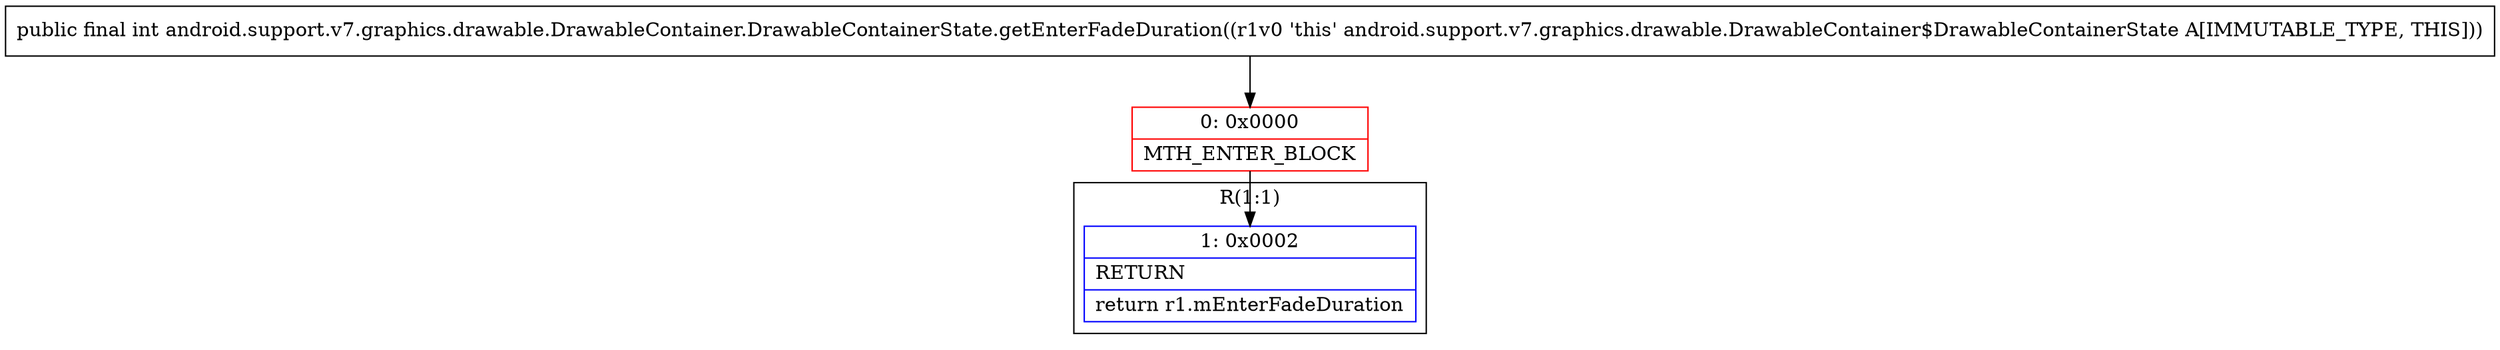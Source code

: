 digraph "CFG forandroid.support.v7.graphics.drawable.DrawableContainer.DrawableContainerState.getEnterFadeDuration()I" {
subgraph cluster_Region_603259090 {
label = "R(1:1)";
node [shape=record,color=blue];
Node_1 [shape=record,label="{1\:\ 0x0002|RETURN\l|return r1.mEnterFadeDuration\l}"];
}
Node_0 [shape=record,color=red,label="{0\:\ 0x0000|MTH_ENTER_BLOCK\l}"];
MethodNode[shape=record,label="{public final int android.support.v7.graphics.drawable.DrawableContainer.DrawableContainerState.getEnterFadeDuration((r1v0 'this' android.support.v7.graphics.drawable.DrawableContainer$DrawableContainerState A[IMMUTABLE_TYPE, THIS])) }"];
MethodNode -> Node_0;
Node_0 -> Node_1;
}

